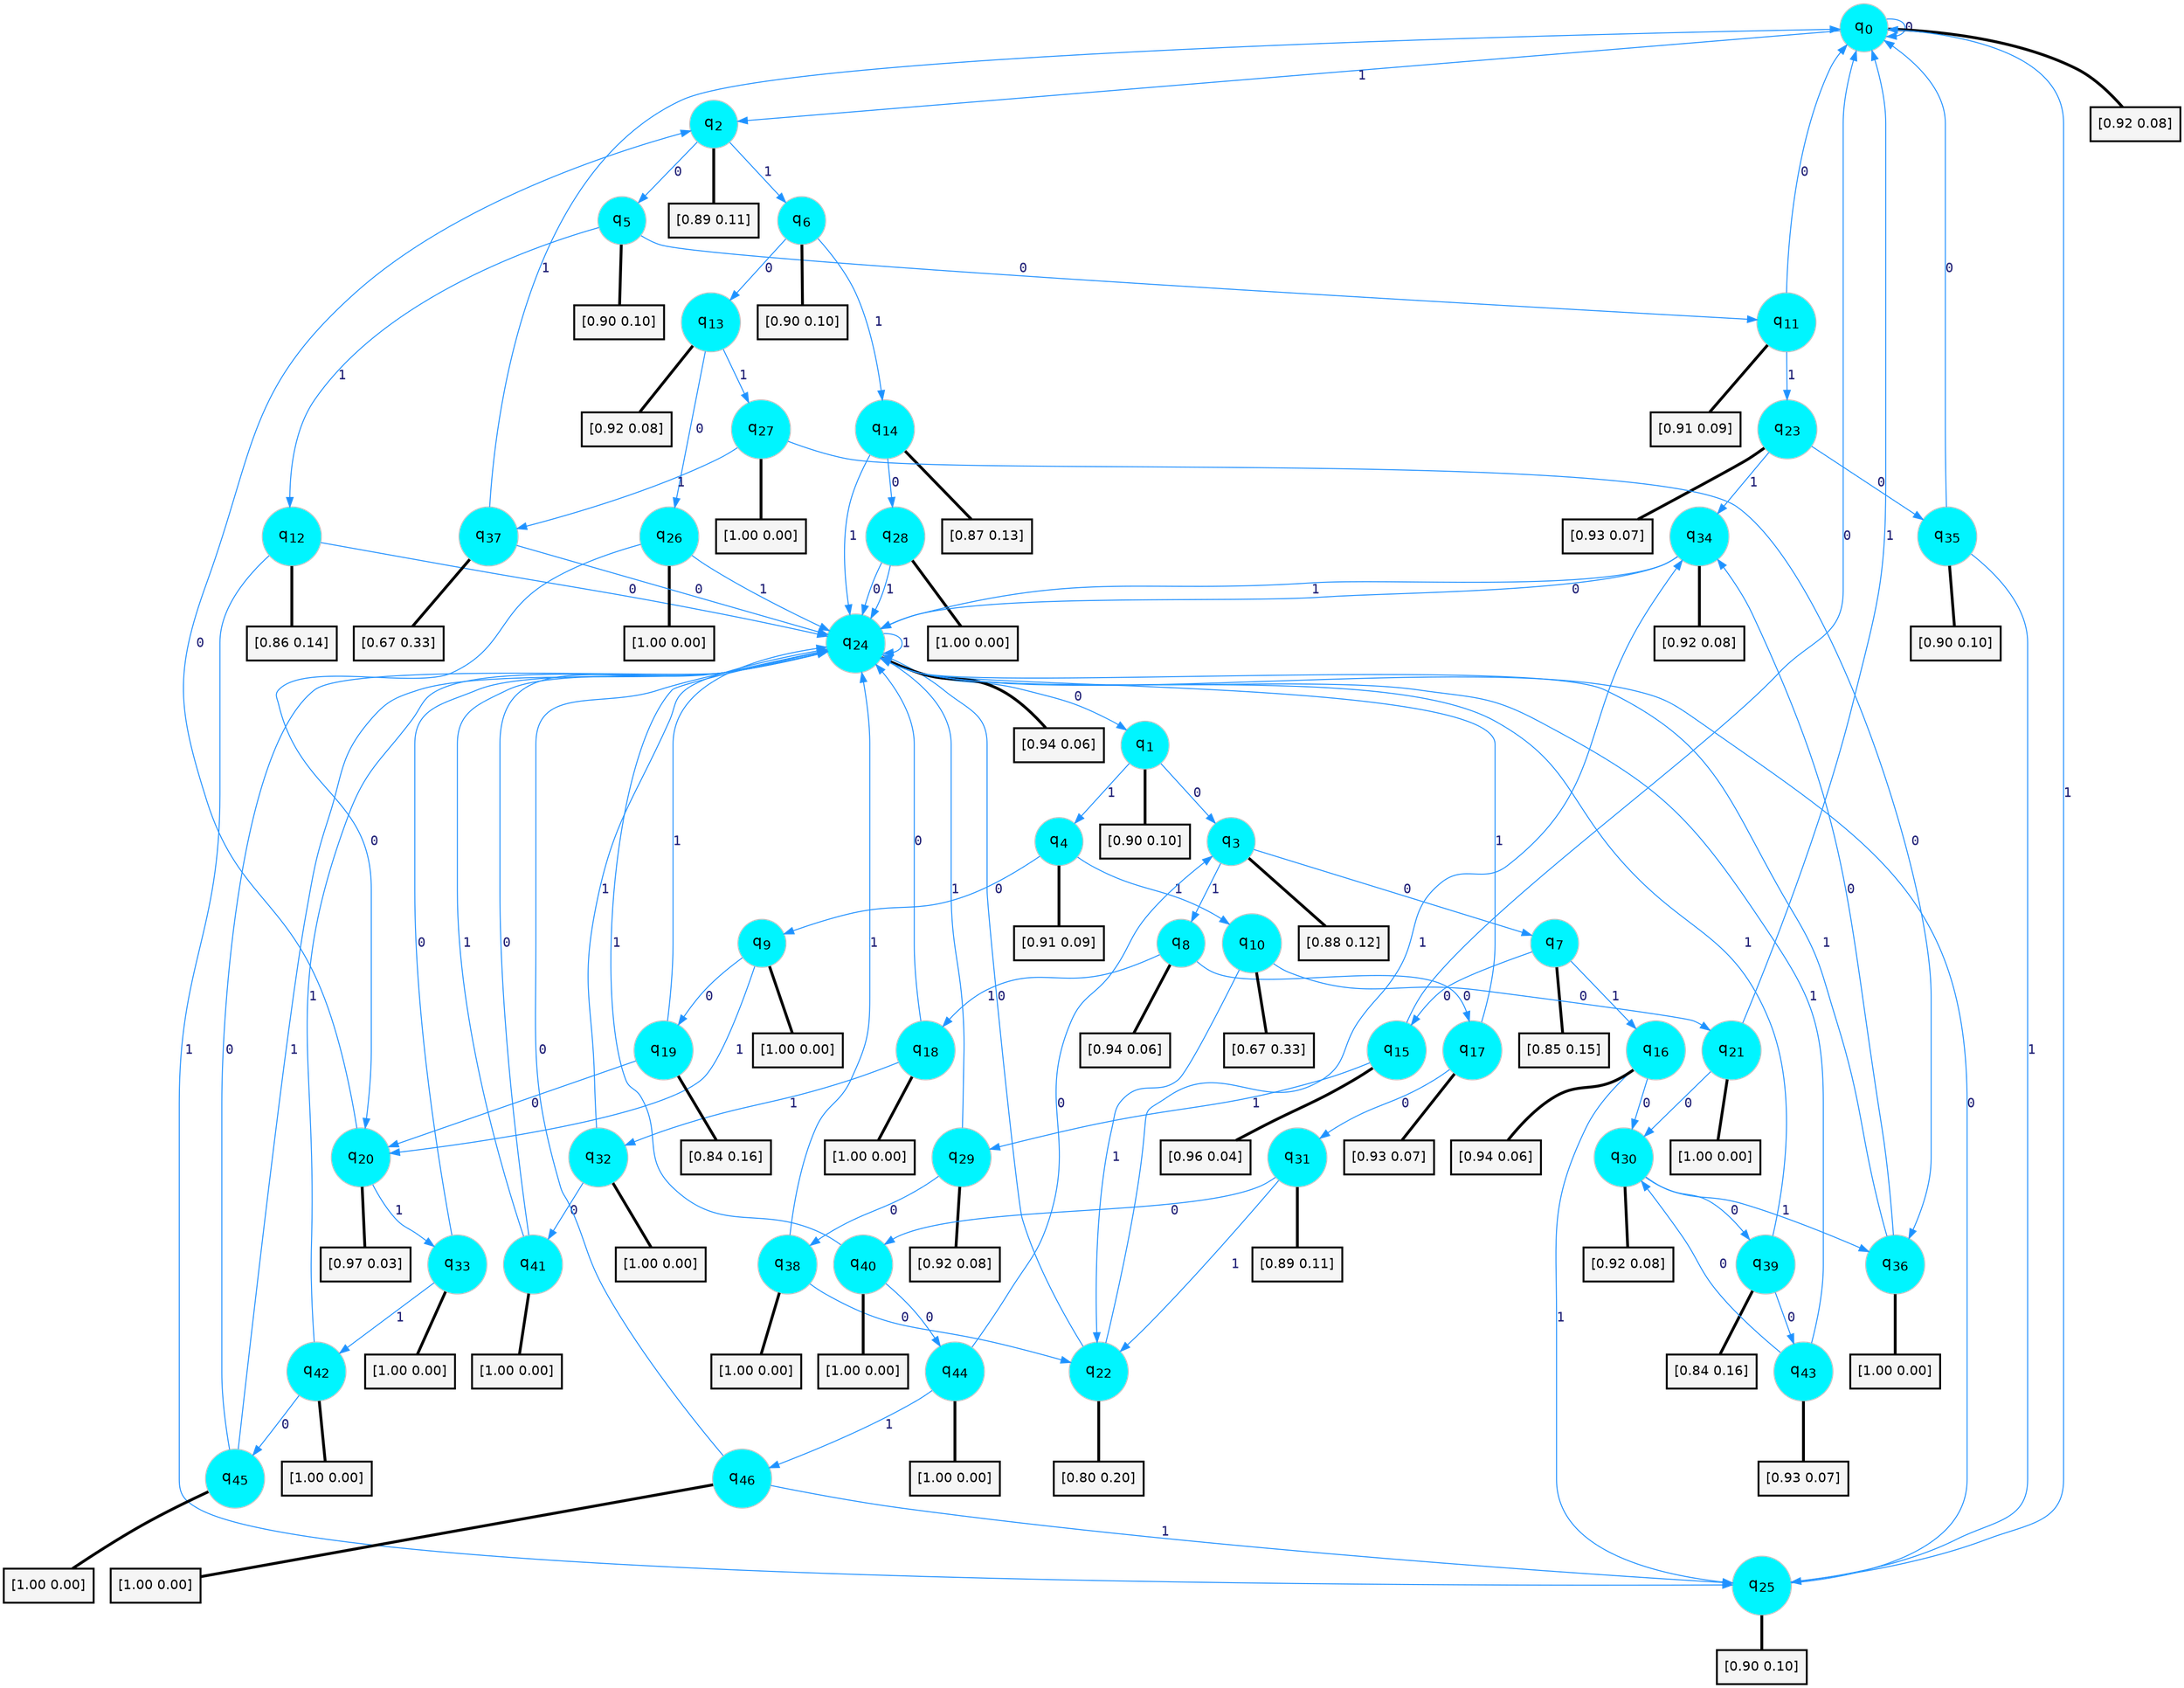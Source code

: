 digraph G {
graph [
bgcolor=transparent, dpi=300, rankdir=TD, size="40,25"];
node [
color=gray, fillcolor=turquoise1, fontcolor=black, fontname=Helvetica, fontsize=16, fontweight=bold, shape=circle, style=filled];
edge [
arrowsize=1, color=dodgerblue1, fontcolor=midnightblue, fontname=courier, fontweight=bold, penwidth=1, style=solid, weight=20];
0[label=<q<SUB>0</SUB>>];
1[label=<q<SUB>1</SUB>>];
2[label=<q<SUB>2</SUB>>];
3[label=<q<SUB>3</SUB>>];
4[label=<q<SUB>4</SUB>>];
5[label=<q<SUB>5</SUB>>];
6[label=<q<SUB>6</SUB>>];
7[label=<q<SUB>7</SUB>>];
8[label=<q<SUB>8</SUB>>];
9[label=<q<SUB>9</SUB>>];
10[label=<q<SUB>10</SUB>>];
11[label=<q<SUB>11</SUB>>];
12[label=<q<SUB>12</SUB>>];
13[label=<q<SUB>13</SUB>>];
14[label=<q<SUB>14</SUB>>];
15[label=<q<SUB>15</SUB>>];
16[label=<q<SUB>16</SUB>>];
17[label=<q<SUB>17</SUB>>];
18[label=<q<SUB>18</SUB>>];
19[label=<q<SUB>19</SUB>>];
20[label=<q<SUB>20</SUB>>];
21[label=<q<SUB>21</SUB>>];
22[label=<q<SUB>22</SUB>>];
23[label=<q<SUB>23</SUB>>];
24[label=<q<SUB>24</SUB>>];
25[label=<q<SUB>25</SUB>>];
26[label=<q<SUB>26</SUB>>];
27[label=<q<SUB>27</SUB>>];
28[label=<q<SUB>28</SUB>>];
29[label=<q<SUB>29</SUB>>];
30[label=<q<SUB>30</SUB>>];
31[label=<q<SUB>31</SUB>>];
32[label=<q<SUB>32</SUB>>];
33[label=<q<SUB>33</SUB>>];
34[label=<q<SUB>34</SUB>>];
35[label=<q<SUB>35</SUB>>];
36[label=<q<SUB>36</SUB>>];
37[label=<q<SUB>37</SUB>>];
38[label=<q<SUB>38</SUB>>];
39[label=<q<SUB>39</SUB>>];
40[label=<q<SUB>40</SUB>>];
41[label=<q<SUB>41</SUB>>];
42[label=<q<SUB>42</SUB>>];
43[label=<q<SUB>43</SUB>>];
44[label=<q<SUB>44</SUB>>];
45[label=<q<SUB>45</SUB>>];
46[label=<q<SUB>46</SUB>>];
47[label="[0.92 0.08]", shape=box,fontcolor=black, fontname=Helvetica, fontsize=14, penwidth=2, fillcolor=whitesmoke,color=black];
48[label="[0.90 0.10]", shape=box,fontcolor=black, fontname=Helvetica, fontsize=14, penwidth=2, fillcolor=whitesmoke,color=black];
49[label="[0.89 0.11]", shape=box,fontcolor=black, fontname=Helvetica, fontsize=14, penwidth=2, fillcolor=whitesmoke,color=black];
50[label="[0.88 0.12]", shape=box,fontcolor=black, fontname=Helvetica, fontsize=14, penwidth=2, fillcolor=whitesmoke,color=black];
51[label="[0.91 0.09]", shape=box,fontcolor=black, fontname=Helvetica, fontsize=14, penwidth=2, fillcolor=whitesmoke,color=black];
52[label="[0.90 0.10]", shape=box,fontcolor=black, fontname=Helvetica, fontsize=14, penwidth=2, fillcolor=whitesmoke,color=black];
53[label="[0.90 0.10]", shape=box,fontcolor=black, fontname=Helvetica, fontsize=14, penwidth=2, fillcolor=whitesmoke,color=black];
54[label="[0.85 0.15]", shape=box,fontcolor=black, fontname=Helvetica, fontsize=14, penwidth=2, fillcolor=whitesmoke,color=black];
55[label="[0.94 0.06]", shape=box,fontcolor=black, fontname=Helvetica, fontsize=14, penwidth=2, fillcolor=whitesmoke,color=black];
56[label="[1.00 0.00]", shape=box,fontcolor=black, fontname=Helvetica, fontsize=14, penwidth=2, fillcolor=whitesmoke,color=black];
57[label="[0.67 0.33]", shape=box,fontcolor=black, fontname=Helvetica, fontsize=14, penwidth=2, fillcolor=whitesmoke,color=black];
58[label="[0.91 0.09]", shape=box,fontcolor=black, fontname=Helvetica, fontsize=14, penwidth=2, fillcolor=whitesmoke,color=black];
59[label="[0.86 0.14]", shape=box,fontcolor=black, fontname=Helvetica, fontsize=14, penwidth=2, fillcolor=whitesmoke,color=black];
60[label="[0.92 0.08]", shape=box,fontcolor=black, fontname=Helvetica, fontsize=14, penwidth=2, fillcolor=whitesmoke,color=black];
61[label="[0.87 0.13]", shape=box,fontcolor=black, fontname=Helvetica, fontsize=14, penwidth=2, fillcolor=whitesmoke,color=black];
62[label="[0.96 0.04]", shape=box,fontcolor=black, fontname=Helvetica, fontsize=14, penwidth=2, fillcolor=whitesmoke,color=black];
63[label="[0.94 0.06]", shape=box,fontcolor=black, fontname=Helvetica, fontsize=14, penwidth=2, fillcolor=whitesmoke,color=black];
64[label="[0.93 0.07]", shape=box,fontcolor=black, fontname=Helvetica, fontsize=14, penwidth=2, fillcolor=whitesmoke,color=black];
65[label="[1.00 0.00]", shape=box,fontcolor=black, fontname=Helvetica, fontsize=14, penwidth=2, fillcolor=whitesmoke,color=black];
66[label="[0.84 0.16]", shape=box,fontcolor=black, fontname=Helvetica, fontsize=14, penwidth=2, fillcolor=whitesmoke,color=black];
67[label="[0.97 0.03]", shape=box,fontcolor=black, fontname=Helvetica, fontsize=14, penwidth=2, fillcolor=whitesmoke,color=black];
68[label="[1.00 0.00]", shape=box,fontcolor=black, fontname=Helvetica, fontsize=14, penwidth=2, fillcolor=whitesmoke,color=black];
69[label="[0.80 0.20]", shape=box,fontcolor=black, fontname=Helvetica, fontsize=14, penwidth=2, fillcolor=whitesmoke,color=black];
70[label="[0.93 0.07]", shape=box,fontcolor=black, fontname=Helvetica, fontsize=14, penwidth=2, fillcolor=whitesmoke,color=black];
71[label="[0.94 0.06]", shape=box,fontcolor=black, fontname=Helvetica, fontsize=14, penwidth=2, fillcolor=whitesmoke,color=black];
72[label="[0.90 0.10]", shape=box,fontcolor=black, fontname=Helvetica, fontsize=14, penwidth=2, fillcolor=whitesmoke,color=black];
73[label="[1.00 0.00]", shape=box,fontcolor=black, fontname=Helvetica, fontsize=14, penwidth=2, fillcolor=whitesmoke,color=black];
74[label="[1.00 0.00]", shape=box,fontcolor=black, fontname=Helvetica, fontsize=14, penwidth=2, fillcolor=whitesmoke,color=black];
75[label="[1.00 0.00]", shape=box,fontcolor=black, fontname=Helvetica, fontsize=14, penwidth=2, fillcolor=whitesmoke,color=black];
76[label="[0.92 0.08]", shape=box,fontcolor=black, fontname=Helvetica, fontsize=14, penwidth=2, fillcolor=whitesmoke,color=black];
77[label="[0.92 0.08]", shape=box,fontcolor=black, fontname=Helvetica, fontsize=14, penwidth=2, fillcolor=whitesmoke,color=black];
78[label="[0.89 0.11]", shape=box,fontcolor=black, fontname=Helvetica, fontsize=14, penwidth=2, fillcolor=whitesmoke,color=black];
79[label="[1.00 0.00]", shape=box,fontcolor=black, fontname=Helvetica, fontsize=14, penwidth=2, fillcolor=whitesmoke,color=black];
80[label="[1.00 0.00]", shape=box,fontcolor=black, fontname=Helvetica, fontsize=14, penwidth=2, fillcolor=whitesmoke,color=black];
81[label="[0.92 0.08]", shape=box,fontcolor=black, fontname=Helvetica, fontsize=14, penwidth=2, fillcolor=whitesmoke,color=black];
82[label="[0.90 0.10]", shape=box,fontcolor=black, fontname=Helvetica, fontsize=14, penwidth=2, fillcolor=whitesmoke,color=black];
83[label="[1.00 0.00]", shape=box,fontcolor=black, fontname=Helvetica, fontsize=14, penwidth=2, fillcolor=whitesmoke,color=black];
84[label="[0.67 0.33]", shape=box,fontcolor=black, fontname=Helvetica, fontsize=14, penwidth=2, fillcolor=whitesmoke,color=black];
85[label="[1.00 0.00]", shape=box,fontcolor=black, fontname=Helvetica, fontsize=14, penwidth=2, fillcolor=whitesmoke,color=black];
86[label="[0.84 0.16]", shape=box,fontcolor=black, fontname=Helvetica, fontsize=14, penwidth=2, fillcolor=whitesmoke,color=black];
87[label="[1.00 0.00]", shape=box,fontcolor=black, fontname=Helvetica, fontsize=14, penwidth=2, fillcolor=whitesmoke,color=black];
88[label="[1.00 0.00]", shape=box,fontcolor=black, fontname=Helvetica, fontsize=14, penwidth=2, fillcolor=whitesmoke,color=black];
89[label="[1.00 0.00]", shape=box,fontcolor=black, fontname=Helvetica, fontsize=14, penwidth=2, fillcolor=whitesmoke,color=black];
90[label="[0.93 0.07]", shape=box,fontcolor=black, fontname=Helvetica, fontsize=14, penwidth=2, fillcolor=whitesmoke,color=black];
91[label="[1.00 0.00]", shape=box,fontcolor=black, fontname=Helvetica, fontsize=14, penwidth=2, fillcolor=whitesmoke,color=black];
92[label="[1.00 0.00]", shape=box,fontcolor=black, fontname=Helvetica, fontsize=14, penwidth=2, fillcolor=whitesmoke,color=black];
93[label="[1.00 0.00]", shape=box,fontcolor=black, fontname=Helvetica, fontsize=14, penwidth=2, fillcolor=whitesmoke,color=black];
0->0 [label=0];
0->2 [label=1];
0->47 [arrowhead=none, penwidth=3,color=black];
1->3 [label=0];
1->4 [label=1];
1->48 [arrowhead=none, penwidth=3,color=black];
2->5 [label=0];
2->6 [label=1];
2->49 [arrowhead=none, penwidth=3,color=black];
3->7 [label=0];
3->8 [label=1];
3->50 [arrowhead=none, penwidth=3,color=black];
4->9 [label=0];
4->10 [label=1];
4->51 [arrowhead=none, penwidth=3,color=black];
5->11 [label=0];
5->12 [label=1];
5->52 [arrowhead=none, penwidth=3,color=black];
6->13 [label=0];
6->14 [label=1];
6->53 [arrowhead=none, penwidth=3,color=black];
7->15 [label=0];
7->16 [label=1];
7->54 [arrowhead=none, penwidth=3,color=black];
8->17 [label=0];
8->18 [label=1];
8->55 [arrowhead=none, penwidth=3,color=black];
9->19 [label=0];
9->20 [label=1];
9->56 [arrowhead=none, penwidth=3,color=black];
10->21 [label=0];
10->22 [label=1];
10->57 [arrowhead=none, penwidth=3,color=black];
11->0 [label=0];
11->23 [label=1];
11->58 [arrowhead=none, penwidth=3,color=black];
12->24 [label=0];
12->25 [label=1];
12->59 [arrowhead=none, penwidth=3,color=black];
13->26 [label=0];
13->27 [label=1];
13->60 [arrowhead=none, penwidth=3,color=black];
14->28 [label=0];
14->24 [label=1];
14->61 [arrowhead=none, penwidth=3,color=black];
15->0 [label=0];
15->29 [label=1];
15->62 [arrowhead=none, penwidth=3,color=black];
16->30 [label=0];
16->25 [label=1];
16->63 [arrowhead=none, penwidth=3,color=black];
17->31 [label=0];
17->24 [label=1];
17->64 [arrowhead=none, penwidth=3,color=black];
18->24 [label=0];
18->32 [label=1];
18->65 [arrowhead=none, penwidth=3,color=black];
19->20 [label=0];
19->24 [label=1];
19->66 [arrowhead=none, penwidth=3,color=black];
20->2 [label=0];
20->33 [label=1];
20->67 [arrowhead=none, penwidth=3,color=black];
21->30 [label=0];
21->0 [label=1];
21->68 [arrowhead=none, penwidth=3,color=black];
22->24 [label=0];
22->34 [label=1];
22->69 [arrowhead=none, penwidth=3,color=black];
23->35 [label=0];
23->34 [label=1];
23->70 [arrowhead=none, penwidth=3,color=black];
24->1 [label=0];
24->24 [label=1];
24->71 [arrowhead=none, penwidth=3,color=black];
25->24 [label=0];
25->0 [label=1];
25->72 [arrowhead=none, penwidth=3,color=black];
26->20 [label=0];
26->24 [label=1];
26->73 [arrowhead=none, penwidth=3,color=black];
27->36 [label=0];
27->37 [label=1];
27->74 [arrowhead=none, penwidth=3,color=black];
28->24 [label=0];
28->24 [label=1];
28->75 [arrowhead=none, penwidth=3,color=black];
29->38 [label=0];
29->24 [label=1];
29->76 [arrowhead=none, penwidth=3,color=black];
30->39 [label=0];
30->36 [label=1];
30->77 [arrowhead=none, penwidth=3,color=black];
31->40 [label=0];
31->22 [label=1];
31->78 [arrowhead=none, penwidth=3,color=black];
32->41 [label=0];
32->24 [label=1];
32->79 [arrowhead=none, penwidth=3,color=black];
33->24 [label=0];
33->42 [label=1];
33->80 [arrowhead=none, penwidth=3,color=black];
34->24 [label=0];
34->24 [label=1];
34->81 [arrowhead=none, penwidth=3,color=black];
35->0 [label=0];
35->25 [label=1];
35->82 [arrowhead=none, penwidth=3,color=black];
36->34 [label=0];
36->24 [label=1];
36->83 [arrowhead=none, penwidth=3,color=black];
37->24 [label=0];
37->0 [label=1];
37->84 [arrowhead=none, penwidth=3,color=black];
38->22 [label=0];
38->24 [label=1];
38->85 [arrowhead=none, penwidth=3,color=black];
39->43 [label=0];
39->24 [label=1];
39->86 [arrowhead=none, penwidth=3,color=black];
40->44 [label=0];
40->24 [label=1];
40->87 [arrowhead=none, penwidth=3,color=black];
41->24 [label=0];
41->24 [label=1];
41->88 [arrowhead=none, penwidth=3,color=black];
42->45 [label=0];
42->24 [label=1];
42->89 [arrowhead=none, penwidth=3,color=black];
43->30 [label=0];
43->24 [label=1];
43->90 [arrowhead=none, penwidth=3,color=black];
44->3 [label=0];
44->46 [label=1];
44->91 [arrowhead=none, penwidth=3,color=black];
45->24 [label=0];
45->24 [label=1];
45->92 [arrowhead=none, penwidth=3,color=black];
46->24 [label=0];
46->25 [label=1];
46->93 [arrowhead=none, penwidth=3,color=black];
}
